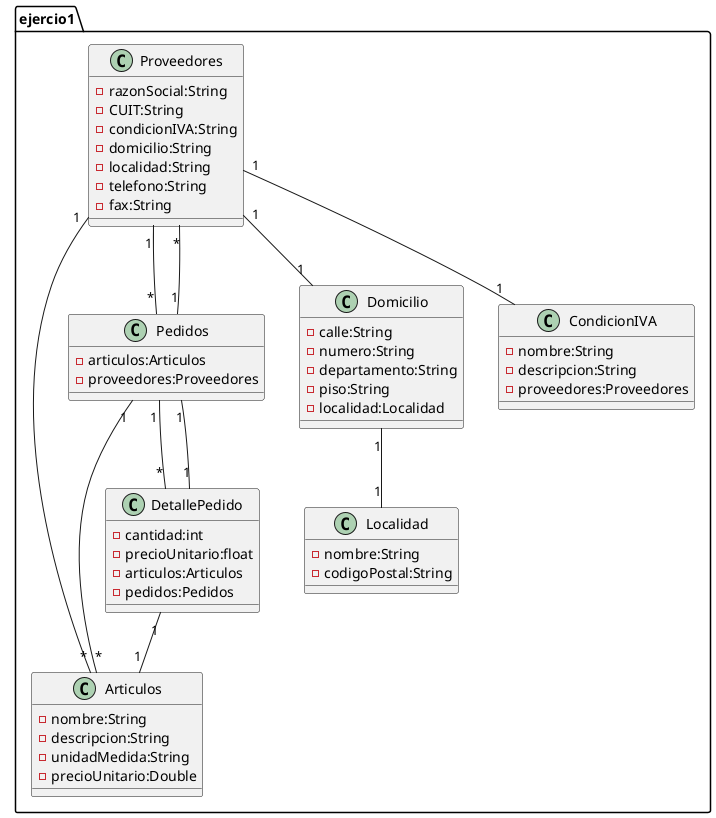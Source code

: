 @startuml
/'En una empresa se realiza pedidos de compra a las proveedores con los cuales trabaja, los cualesson identificados con la siguiente información:
razón social, CUIT, Condici6n de IVA, domicilio(calle, nro, dpto., piso), localidad, teléfono y fax. Cada pedido puede solicitar uno o más artículos
y se le realiza a un solo proveedor, esto servirá para reponer el stock; de cada artículo se debe conocer el nombre, descripción, unidad de medida y precio unitario'/
package ejercio1 {
    class Proveedores{
    -razonSocial:String
    -CUIT:String
    -condicionIVA:String
    -domicilio:String
    -localidad:String
    -telefono:String
    -fax:String
    }
    class Articulos{
        -nombre:String
        -descripcion:String
        -unidadMedida:String
        -precioUnitario:Double
    }

    class Pedidos{
        -articulos:Articulos
        -proveedores:Proveedores


    }
    class Localidad{
        -nombre:String
        -codigoPostal:String


    }
    class Domicilio{
        -calle:String
        -numero:String
        -departamento:String
        -piso:String
        -localidad:Localidad


    }
    class DetallePedido{
        -cantidad:int
        -precioUnitario:float
        -articulos:Articulos
        -pedidos:Pedidos


    }

    class CondicionIVA{
        -nombre:String
        -descripcion:String
        -proveedores:Proveedores


    }
}
Proveedores "1" -- "*" Articulos
Proveedores "1" -- "*" Pedidos
Pedidos "1" -- "*" Articulos
Pedidos "1" -- "*" Proveedores
Proveedores "1" -- "1" Domicilio
Domicilio "1" -- "1" Localidad
Proveedores "1" -- "1" CondicionIVA
Pedidos "1" -- "*" DetallePedido
DetallePedido "1" -- "1" Articulos
DetallePedido "1" -- "1" Pedidos

@enduml